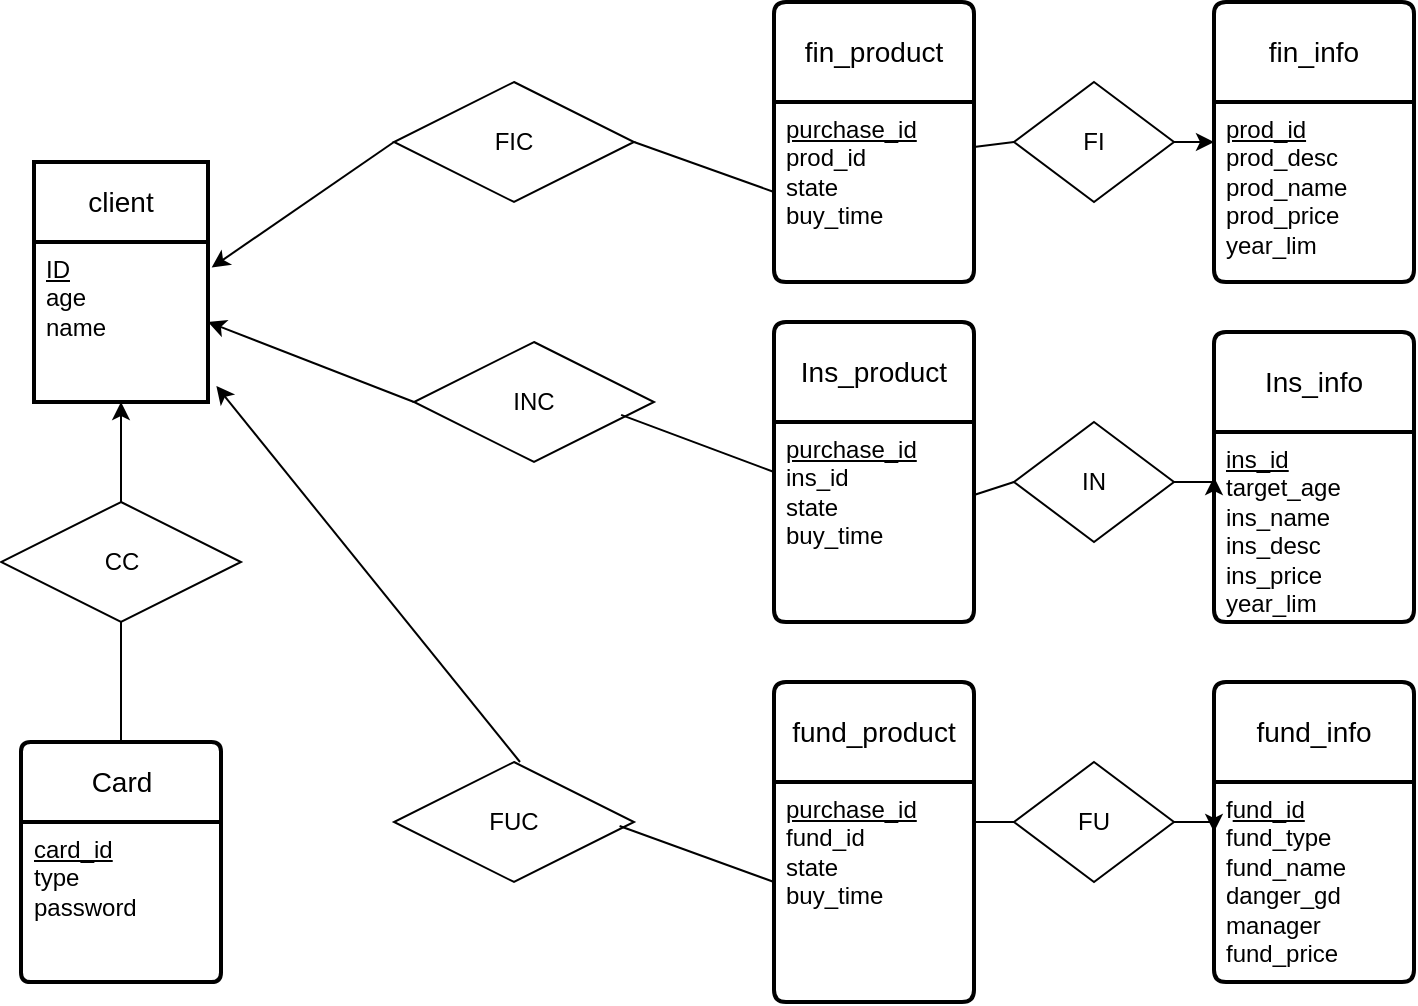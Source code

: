 <mxfile version="22.1.5" type="github">
  <diagram id="R2lEEEUBdFMjLlhIrx00" name="Page-1">
    <mxGraphModel dx="1042" dy="577" grid="1" gridSize="10" guides="1" tooltips="1" connect="1" arrows="1" fold="1" page="1" pageScale="1" pageWidth="1100" pageHeight="1700" math="0" shadow="0" extFonts="Permanent Marker^https://fonts.googleapis.com/css?family=Permanent+Marker">
      <root>
        <mxCell id="0" />
        <mxCell id="1" parent="0" />
        <mxCell id="3eUIlnqiGvhLUTWXQRK9-6" value="client" style="swimlane;childLayout=stackLayout;horizontal=1;startSize=40;horizontalStack=0;rounded=1;fontSize=14;fontStyle=0;strokeWidth=2;resizeParent=0;resizeLast=1;shadow=0;dashed=0;align=center;arcSize=0;whiteSpace=wrap;html=1;" vertex="1" parent="1">
          <mxGeometry x="150" y="170" width="87" height="120" as="geometry" />
        </mxCell>
        <mxCell id="3eUIlnqiGvhLUTWXQRK9-7" value="&lt;u&gt;ID&lt;/u&gt;&lt;br&gt;age&lt;br&gt;name&lt;br&gt;" style="align=left;strokeColor=none;fillColor=none;spacingLeft=4;fontSize=12;verticalAlign=top;resizable=0;rotatable=0;part=1;html=1;" vertex="1" parent="3eUIlnqiGvhLUTWXQRK9-6">
          <mxGeometry y="40" width="87" height="80" as="geometry" />
        </mxCell>
        <mxCell id="3eUIlnqiGvhLUTWXQRK9-9" value="fin_product" style="swimlane;childLayout=stackLayout;horizontal=1;startSize=50;horizontalStack=0;rounded=1;fontSize=14;fontStyle=0;strokeWidth=2;resizeParent=0;resizeLast=1;shadow=0;dashed=0;align=center;arcSize=4;whiteSpace=wrap;html=1;" vertex="1" parent="1">
          <mxGeometry x="520" y="90" width="100" height="140" as="geometry" />
        </mxCell>
        <mxCell id="3eUIlnqiGvhLUTWXQRK9-10" value="&lt;u&gt;purchase_id&lt;/u&gt;&lt;br&gt;prod_id&lt;br&gt;state&lt;br&gt;buy_time" style="align=left;strokeColor=none;fillColor=none;spacingLeft=4;fontSize=12;verticalAlign=top;resizable=0;rotatable=0;part=1;html=1;" vertex="1" parent="3eUIlnqiGvhLUTWXQRK9-9">
          <mxGeometry y="50" width="100" height="90" as="geometry" />
        </mxCell>
        <mxCell id="3eUIlnqiGvhLUTWXQRK9-11" value="Ins_product" style="swimlane;childLayout=stackLayout;horizontal=1;startSize=50;horizontalStack=0;rounded=1;fontSize=14;fontStyle=0;strokeWidth=2;resizeParent=0;resizeLast=1;shadow=0;dashed=0;align=center;arcSize=4;whiteSpace=wrap;html=1;" vertex="1" parent="1">
          <mxGeometry x="520" y="250" width="100" height="150" as="geometry" />
        </mxCell>
        <mxCell id="3eUIlnqiGvhLUTWXQRK9-12" value="&lt;u&gt;purchase_id&lt;/u&gt;&lt;br&gt;ins_id&lt;br&gt;state&lt;br style=&quot;border-color: var(--border-color);&quot;&gt;buy_time" style="align=left;strokeColor=none;fillColor=none;spacingLeft=4;fontSize=12;verticalAlign=top;resizable=0;rotatable=0;part=1;html=1;" vertex="1" parent="3eUIlnqiGvhLUTWXQRK9-11">
          <mxGeometry y="50" width="100" height="100" as="geometry" />
        </mxCell>
        <mxCell id="3eUIlnqiGvhLUTWXQRK9-13" value="fund_product" style="swimlane;childLayout=stackLayout;horizontal=1;startSize=50;horizontalStack=0;rounded=1;fontSize=14;fontStyle=0;strokeWidth=2;resizeParent=0;resizeLast=1;shadow=0;dashed=0;align=center;arcSize=4;whiteSpace=wrap;html=1;" vertex="1" parent="1">
          <mxGeometry x="520" y="430" width="100" height="160" as="geometry" />
        </mxCell>
        <mxCell id="3eUIlnqiGvhLUTWXQRK9-14" value="&lt;u&gt;purchase_id&lt;/u&gt;&lt;br&gt;fund_id&lt;br&gt;state&lt;br style=&quot;border-color: var(--border-color);&quot;&gt;buy_time" style="align=left;strokeColor=none;fillColor=none;spacingLeft=4;fontSize=12;verticalAlign=top;resizable=0;rotatable=0;part=1;html=1;" vertex="1" parent="3eUIlnqiGvhLUTWXQRK9-13">
          <mxGeometry y="50" width="100" height="110" as="geometry" />
        </mxCell>
        <mxCell id="3eUIlnqiGvhLUTWXQRK9-15" value="Card" style="swimlane;childLayout=stackLayout;horizontal=1;startSize=40;horizontalStack=0;rounded=1;fontSize=14;fontStyle=0;strokeWidth=2;resizeParent=0;resizeLast=1;shadow=0;dashed=0;align=center;arcSize=4;whiteSpace=wrap;html=1;" vertex="1" parent="1">
          <mxGeometry x="143.5" y="460" width="100" height="120" as="geometry" />
        </mxCell>
        <mxCell id="3eUIlnqiGvhLUTWXQRK9-16" value="&lt;u&gt;card_id&lt;/u&gt;&lt;br&gt;type&lt;br&gt;password" style="align=left;strokeColor=none;fillColor=none;spacingLeft=4;fontSize=12;verticalAlign=top;resizable=0;rotatable=0;part=1;html=1;" vertex="1" parent="3eUIlnqiGvhLUTWXQRK9-15">
          <mxGeometry y="40" width="100" height="80" as="geometry" />
        </mxCell>
        <mxCell id="3eUIlnqiGvhLUTWXQRK9-55" style="edgeStyle=orthogonalEdgeStyle;rounded=0;orthogonalLoop=1;jettySize=auto;html=1;exitX=0.5;exitY=0;exitDx=0;exitDy=0;entryX=0.5;entryY=1;entryDx=0;entryDy=0;" edge="1" parent="1" source="3eUIlnqiGvhLUTWXQRK9-18" target="3eUIlnqiGvhLUTWXQRK9-7">
          <mxGeometry relative="1" as="geometry" />
        </mxCell>
        <mxCell id="3eUIlnqiGvhLUTWXQRK9-18" value="CC" style="shape=rhombus;perimeter=rhombusPerimeter;whiteSpace=wrap;html=1;align=center;" vertex="1" parent="1">
          <mxGeometry x="133.5" y="340" width="120" height="60" as="geometry" />
        </mxCell>
        <mxCell id="3eUIlnqiGvhLUTWXQRK9-23" value="" style="endArrow=none;html=1;rounded=0;entryX=0.5;entryY=1;entryDx=0;entryDy=0;" edge="1" parent="1" target="3eUIlnqiGvhLUTWXQRK9-18">
          <mxGeometry relative="1" as="geometry">
            <mxPoint x="193.5" y="460" as="sourcePoint" />
            <mxPoint x="193.5" y="410" as="targetPoint" />
          </mxGeometry>
        </mxCell>
        <mxCell id="3eUIlnqiGvhLUTWXQRK9-24" value="FIC" style="shape=rhombus;perimeter=rhombusPerimeter;whiteSpace=wrap;html=1;align=center;" vertex="1" parent="1">
          <mxGeometry x="330" y="130" width="120" height="60" as="geometry" />
        </mxCell>
        <mxCell id="3eUIlnqiGvhLUTWXQRK9-28" value="INC" style="shape=rhombus;perimeter=rhombusPerimeter;whiteSpace=wrap;html=1;align=center;" vertex="1" parent="1">
          <mxGeometry x="340" y="260" width="120" height="60" as="geometry" />
        </mxCell>
        <mxCell id="3eUIlnqiGvhLUTWXQRK9-30" value="FUC" style="shape=rhombus;perimeter=rhombusPerimeter;whiteSpace=wrap;html=1;align=center;" vertex="1" parent="1">
          <mxGeometry x="330" y="470" width="120" height="60" as="geometry" />
        </mxCell>
        <mxCell id="3eUIlnqiGvhLUTWXQRK9-33" value="fin_info" style="swimlane;childLayout=stackLayout;horizontal=1;startSize=50;horizontalStack=0;rounded=1;fontSize=14;fontStyle=0;strokeWidth=2;resizeParent=0;resizeLast=1;shadow=0;dashed=0;align=center;arcSize=4;whiteSpace=wrap;html=1;" vertex="1" parent="1">
          <mxGeometry x="740" y="90" width="100" height="140" as="geometry" />
        </mxCell>
        <mxCell id="3eUIlnqiGvhLUTWXQRK9-34" value="&lt;u&gt;prod_id&lt;/u&gt;&lt;br&gt;prod_desc&lt;br&gt;prod_name&lt;br&gt;prod_price&lt;br&gt;year_lim" style="align=left;strokeColor=none;fillColor=none;spacingLeft=4;fontSize=12;verticalAlign=top;resizable=0;rotatable=0;part=1;html=1;" vertex="1" parent="3eUIlnqiGvhLUTWXQRK9-33">
          <mxGeometry y="50" width="100" height="90" as="geometry" />
        </mxCell>
        <mxCell id="3eUIlnqiGvhLUTWXQRK9-35" value="Ins_info" style="swimlane;childLayout=stackLayout;horizontal=1;startSize=50;horizontalStack=0;rounded=1;fontSize=14;fontStyle=0;strokeWidth=2;resizeParent=0;resizeLast=1;shadow=0;dashed=0;align=center;arcSize=4;whiteSpace=wrap;html=1;" vertex="1" parent="1">
          <mxGeometry x="740" y="255" width="100" height="145" as="geometry" />
        </mxCell>
        <mxCell id="3eUIlnqiGvhLUTWXQRK9-36" value="&lt;u&gt;ins_id&lt;/u&gt;&lt;br style=&quot;border-color: var(--border-color);&quot;&gt;target_age&lt;br&gt;ins_name&lt;br style=&quot;border-color: var(--border-color);&quot;&gt;ins_desc&lt;br style=&quot;border-color: var(--border-color);&quot;&gt;ins_price&lt;br style=&quot;border-color: var(--border-color);&quot;&gt;year_lim" style="align=left;strokeColor=none;fillColor=none;spacingLeft=4;fontSize=12;verticalAlign=top;resizable=0;rotatable=0;part=1;html=1;" vertex="1" parent="3eUIlnqiGvhLUTWXQRK9-35">
          <mxGeometry y="50" width="100" height="95" as="geometry" />
        </mxCell>
        <mxCell id="3eUIlnqiGvhLUTWXQRK9-37" value="fund_info" style="swimlane;childLayout=stackLayout;horizontal=1;startSize=50;horizontalStack=0;rounded=1;fontSize=14;fontStyle=0;strokeWidth=2;resizeParent=0;resizeLast=1;shadow=0;dashed=0;align=center;arcSize=4;whiteSpace=wrap;html=1;" vertex="1" parent="1">
          <mxGeometry x="740" y="430" width="100" height="150" as="geometry" />
        </mxCell>
        <mxCell id="3eUIlnqiGvhLUTWXQRK9-38" value="f&lt;u&gt;und_id&lt;/u&gt;&lt;br&gt;fund_type&lt;br&gt;fund_name&lt;br style=&quot;border-color: var(--border-color);&quot;&gt;danger_gd&lt;br style=&quot;border-color: var(--border-color);&quot;&gt;manager&lt;br style=&quot;border-color: var(--border-color);&quot;&gt;fund_price" style="align=left;strokeColor=none;fillColor=none;spacingLeft=4;fontSize=12;verticalAlign=top;resizable=0;rotatable=0;part=1;html=1;" vertex="1" parent="3eUIlnqiGvhLUTWXQRK9-37">
          <mxGeometry y="50" width="100" height="100" as="geometry" />
        </mxCell>
        <mxCell id="3eUIlnqiGvhLUTWXQRK9-57" style="edgeStyle=orthogonalEdgeStyle;rounded=0;orthogonalLoop=1;jettySize=auto;html=1;exitX=1;exitY=0.5;exitDx=0;exitDy=0;entryX=0;entryY=0.5;entryDx=0;entryDy=0;" edge="1" parent="1" source="3eUIlnqiGvhLUTWXQRK9-39" target="3eUIlnqiGvhLUTWXQRK9-33">
          <mxGeometry relative="1" as="geometry" />
        </mxCell>
        <mxCell id="3eUIlnqiGvhLUTWXQRK9-39" value="FI" style="shape=rhombus;perimeter=rhombusPerimeter;whiteSpace=wrap;html=1;align=center;" vertex="1" parent="1">
          <mxGeometry x="640" y="130" width="80" height="60" as="geometry" />
        </mxCell>
        <mxCell id="3eUIlnqiGvhLUTWXQRK9-56" style="edgeStyle=orthogonalEdgeStyle;rounded=0;orthogonalLoop=1;jettySize=auto;html=1;exitX=1;exitY=0.5;exitDx=0;exitDy=0;entryX=0;entryY=0.5;entryDx=0;entryDy=0;" edge="1" parent="1" source="3eUIlnqiGvhLUTWXQRK9-40" target="3eUIlnqiGvhLUTWXQRK9-35">
          <mxGeometry relative="1" as="geometry" />
        </mxCell>
        <mxCell id="3eUIlnqiGvhLUTWXQRK9-40" value="IN" style="shape=rhombus;perimeter=rhombusPerimeter;whiteSpace=wrap;html=1;align=center;" vertex="1" parent="1">
          <mxGeometry x="640" y="300" width="80" height="60" as="geometry" />
        </mxCell>
        <mxCell id="3eUIlnqiGvhLUTWXQRK9-58" style="edgeStyle=orthogonalEdgeStyle;rounded=0;orthogonalLoop=1;jettySize=auto;html=1;exitX=1;exitY=0.5;exitDx=0;exitDy=0;entryX=0;entryY=0.5;entryDx=0;entryDy=0;" edge="1" parent="1" source="3eUIlnqiGvhLUTWXQRK9-41" target="3eUIlnqiGvhLUTWXQRK9-37">
          <mxGeometry relative="1" as="geometry" />
        </mxCell>
        <mxCell id="3eUIlnqiGvhLUTWXQRK9-41" value="FU" style="shape=rhombus;perimeter=rhombusPerimeter;whiteSpace=wrap;html=1;align=center;" vertex="1" parent="1">
          <mxGeometry x="640" y="470" width="80" height="60" as="geometry" />
        </mxCell>
        <mxCell id="3eUIlnqiGvhLUTWXQRK9-42" value="" style="endArrow=none;html=1;rounded=0;exitX=1;exitY=0.5;exitDx=0;exitDy=0;entryX=0;entryY=0.5;entryDx=0;entryDy=0;" edge="1" parent="1" source="3eUIlnqiGvhLUTWXQRK9-24" target="3eUIlnqiGvhLUTWXQRK9-10">
          <mxGeometry width="50" height="50" relative="1" as="geometry">
            <mxPoint x="247" y="220" as="sourcePoint" />
            <mxPoint x="340" y="170" as="targetPoint" />
          </mxGeometry>
        </mxCell>
        <mxCell id="3eUIlnqiGvhLUTWXQRK9-43" value="" style="endArrow=none;html=1;rounded=0;exitX=0.863;exitY=0.607;exitDx=0;exitDy=0;entryX=0;entryY=0.5;entryDx=0;entryDy=0;exitPerimeter=0;" edge="1" parent="1" source="3eUIlnqiGvhLUTWXQRK9-28">
          <mxGeometry width="50" height="50" relative="1" as="geometry">
            <mxPoint x="450" y="300" as="sourcePoint" />
            <mxPoint x="520" y="325" as="targetPoint" />
          </mxGeometry>
        </mxCell>
        <mxCell id="3eUIlnqiGvhLUTWXQRK9-44" value="" style="endArrow=none;html=1;rounded=0;exitX=0.94;exitY=0.533;exitDx=0;exitDy=0;entryX=0;entryY=0.5;entryDx=0;entryDy=0;exitPerimeter=0;" edge="1" parent="1" source="3eUIlnqiGvhLUTWXQRK9-30">
          <mxGeometry width="50" height="50" relative="1" as="geometry">
            <mxPoint x="444" y="501" as="sourcePoint" />
            <mxPoint x="520" y="530" as="targetPoint" />
          </mxGeometry>
        </mxCell>
        <mxCell id="3eUIlnqiGvhLUTWXQRK9-48" value="" style="endArrow=classic;html=1;rounded=0;entryX=1;entryY=0.5;entryDx=0;entryDy=0;exitX=0;exitY=0.5;exitDx=0;exitDy=0;" edge="1" parent="1" source="3eUIlnqiGvhLUTWXQRK9-28" target="3eUIlnqiGvhLUTWXQRK9-7">
          <mxGeometry width="50" height="50" relative="1" as="geometry">
            <mxPoint x="400" y="320" as="sourcePoint" />
            <mxPoint x="450" y="270" as="targetPoint" />
          </mxGeometry>
        </mxCell>
        <mxCell id="3eUIlnqiGvhLUTWXQRK9-49" value="" style="endArrow=classic;html=1;rounded=0;entryX=1.048;entryY=0.9;entryDx=0;entryDy=0;exitX=0;exitY=0.5;exitDx=0;exitDy=0;entryPerimeter=0;" edge="1" parent="1" target="3eUIlnqiGvhLUTWXQRK9-7">
          <mxGeometry width="50" height="50" relative="1" as="geometry">
            <mxPoint x="393" y="470" as="sourcePoint" />
            <mxPoint x="290" y="430" as="targetPoint" />
          </mxGeometry>
        </mxCell>
        <mxCell id="3eUIlnqiGvhLUTWXQRK9-50" value="" style="endArrow=classic;html=1;rounded=0;entryX=1.021;entryY=0.16;entryDx=0;entryDy=0;exitX=0;exitY=0.5;exitDx=0;exitDy=0;entryPerimeter=0;" edge="1" parent="1" source="3eUIlnqiGvhLUTWXQRK9-24" target="3eUIlnqiGvhLUTWXQRK9-7">
          <mxGeometry width="50" height="50" relative="1" as="geometry">
            <mxPoint x="350" y="300" as="sourcePoint" />
            <mxPoint x="247" y="260" as="targetPoint" />
          </mxGeometry>
        </mxCell>
        <mxCell id="3eUIlnqiGvhLUTWXQRK9-52" value="" style="endArrow=none;html=1;rounded=0;exitX=1;exitY=0.25;exitDx=0;exitDy=0;entryX=0;entryY=0.5;entryDx=0;entryDy=0;" edge="1" parent="1" source="3eUIlnqiGvhLUTWXQRK9-10" target="3eUIlnqiGvhLUTWXQRK9-39">
          <mxGeometry width="50" height="50" relative="1" as="geometry">
            <mxPoint x="640" y="250" as="sourcePoint" />
            <mxPoint x="670" y="230" as="targetPoint" />
          </mxGeometry>
        </mxCell>
        <mxCell id="3eUIlnqiGvhLUTWXQRK9-59" value="" style="endArrow=none;html=1;rounded=0;exitX=1;exitY=0.25;exitDx=0;exitDy=0;entryX=0;entryY=0.5;entryDx=0;entryDy=0;" edge="1" parent="1" target="3eUIlnqiGvhLUTWXQRK9-40">
          <mxGeometry width="50" height="50" relative="1" as="geometry">
            <mxPoint x="620" y="336.5" as="sourcePoint" />
            <mxPoint x="670" y="403.5" as="targetPoint" />
          </mxGeometry>
        </mxCell>
        <mxCell id="3eUIlnqiGvhLUTWXQRK9-60" value="" style="endArrow=none;html=1;rounded=0;exitX=1;exitY=0.25;exitDx=0;exitDy=0;entryX=0;entryY=0.5;entryDx=0;entryDy=0;" edge="1" parent="1" target="3eUIlnqiGvhLUTWXQRK9-41">
          <mxGeometry width="50" height="50" relative="1" as="geometry">
            <mxPoint x="620" y="500" as="sourcePoint" />
            <mxPoint x="670" y="567" as="targetPoint" />
          </mxGeometry>
        </mxCell>
      </root>
    </mxGraphModel>
  </diagram>
</mxfile>
